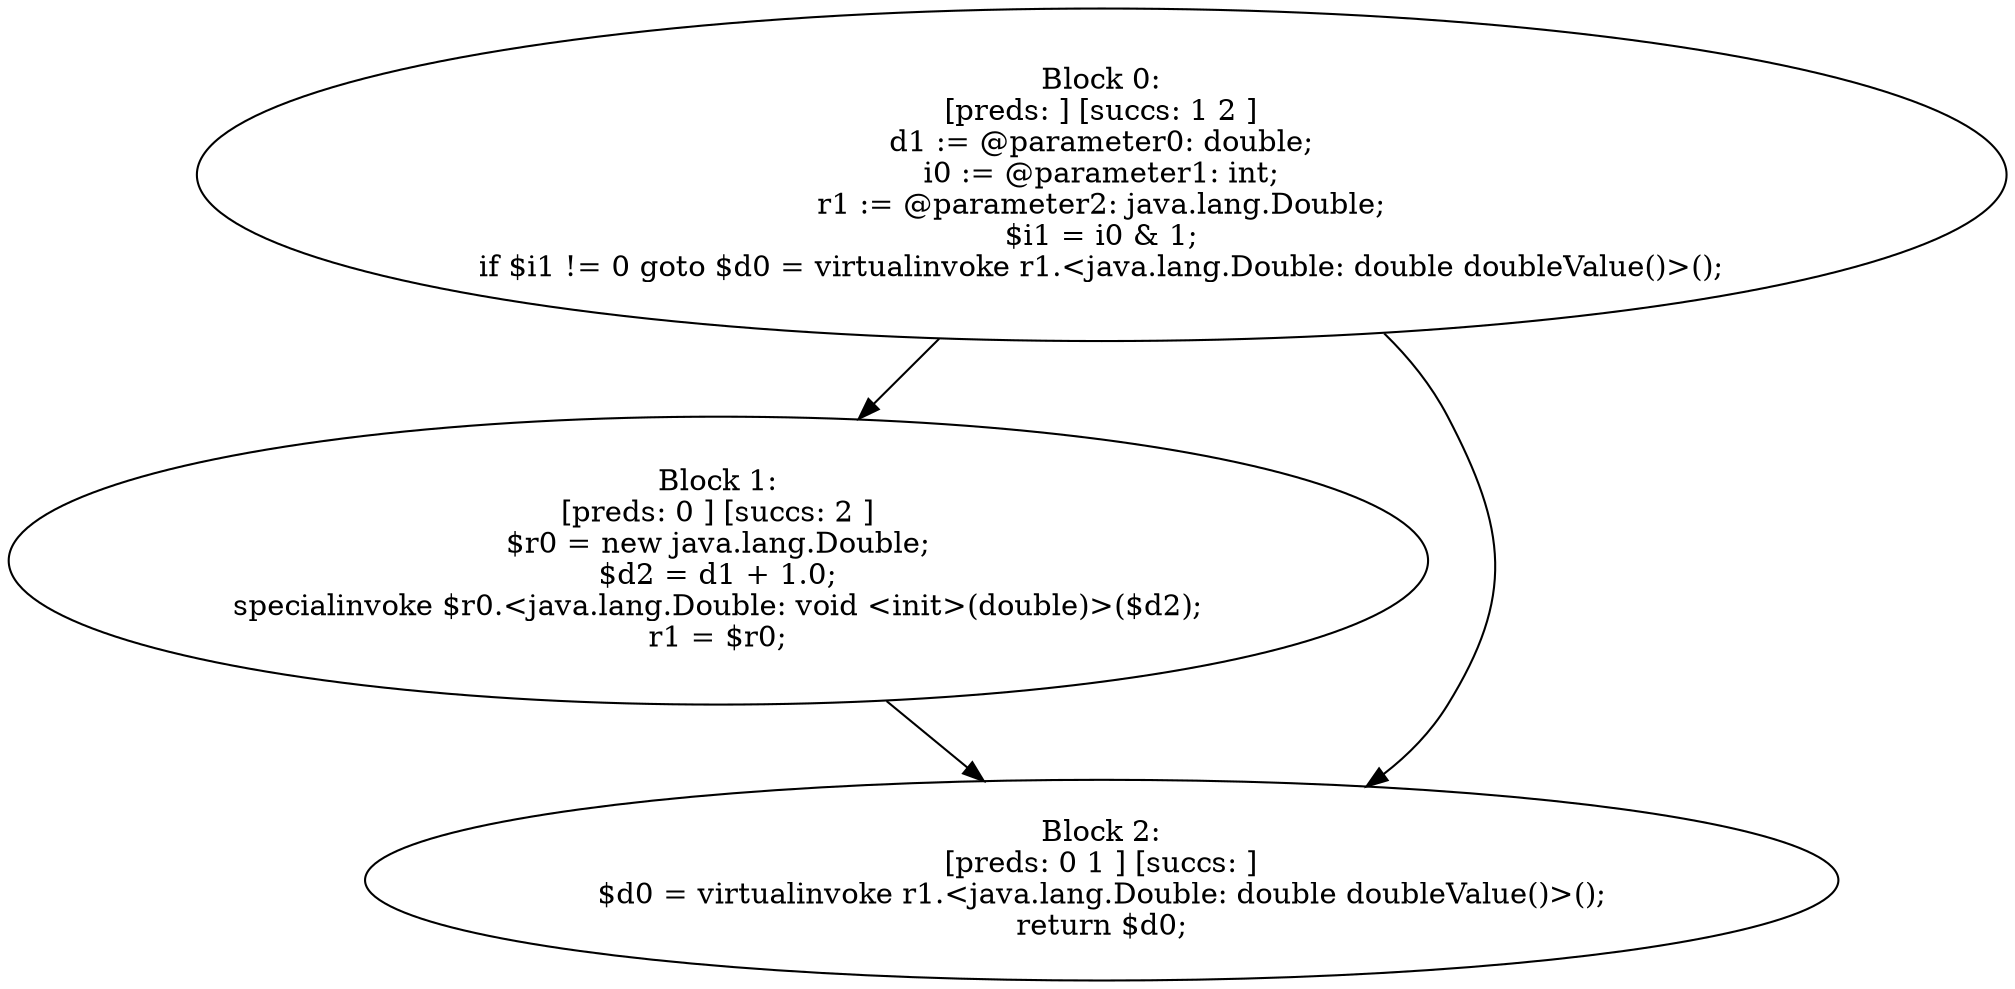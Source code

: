 digraph "unitGraph" {
    "Block 0:
[preds: ] [succs: 1 2 ]
d1 := @parameter0: double;
i0 := @parameter1: int;
r1 := @parameter2: java.lang.Double;
$i1 = i0 & 1;
if $i1 != 0 goto $d0 = virtualinvoke r1.<java.lang.Double: double doubleValue()>();
"
    "Block 1:
[preds: 0 ] [succs: 2 ]
$r0 = new java.lang.Double;
$d2 = d1 + 1.0;
specialinvoke $r0.<java.lang.Double: void <init>(double)>($d2);
r1 = $r0;
"
    "Block 2:
[preds: 0 1 ] [succs: ]
$d0 = virtualinvoke r1.<java.lang.Double: double doubleValue()>();
return $d0;
"
    "Block 0:
[preds: ] [succs: 1 2 ]
d1 := @parameter0: double;
i0 := @parameter1: int;
r1 := @parameter2: java.lang.Double;
$i1 = i0 & 1;
if $i1 != 0 goto $d0 = virtualinvoke r1.<java.lang.Double: double doubleValue()>();
"->"Block 1:
[preds: 0 ] [succs: 2 ]
$r0 = new java.lang.Double;
$d2 = d1 + 1.0;
specialinvoke $r0.<java.lang.Double: void <init>(double)>($d2);
r1 = $r0;
";
    "Block 0:
[preds: ] [succs: 1 2 ]
d1 := @parameter0: double;
i0 := @parameter1: int;
r1 := @parameter2: java.lang.Double;
$i1 = i0 & 1;
if $i1 != 0 goto $d0 = virtualinvoke r1.<java.lang.Double: double doubleValue()>();
"->"Block 2:
[preds: 0 1 ] [succs: ]
$d0 = virtualinvoke r1.<java.lang.Double: double doubleValue()>();
return $d0;
";
    "Block 1:
[preds: 0 ] [succs: 2 ]
$r0 = new java.lang.Double;
$d2 = d1 + 1.0;
specialinvoke $r0.<java.lang.Double: void <init>(double)>($d2);
r1 = $r0;
"->"Block 2:
[preds: 0 1 ] [succs: ]
$d0 = virtualinvoke r1.<java.lang.Double: double doubleValue()>();
return $d0;
";
}

